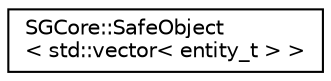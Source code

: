digraph "Graphical Class Hierarchy"
{
 // LATEX_PDF_SIZE
  edge [fontname="Helvetica",fontsize="10",labelfontname="Helvetica",labelfontsize="10"];
  node [fontname="Helvetica",fontsize="10",shape=record];
  rankdir="LR";
  Node0 [label="SGCore::SafeObject\l\< std::vector\< entity_t \> \>",height=0.2,width=0.4,color="black", fillcolor="white", style="filled",URL="$structSGCore_1_1SafeObject.html",tooltip=" "];
}
